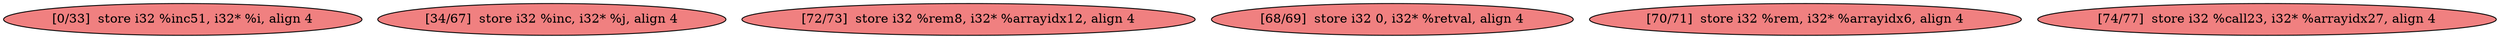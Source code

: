 
digraph G {


node229 [fillcolor=lightcoral,label="[0/33]  store i32 %inc51, i32* %i, align 4",shape=ellipse,style=filled ]
node230 [fillcolor=lightcoral,label="[34/67]  store i32 %inc, i32* %j, align 4",shape=ellipse,style=filled ]
node226 [fillcolor=lightcoral,label="[72/73]  store i32 %rem8, i32* %arrayidx12, align 4",shape=ellipse,style=filled ]
node231 [fillcolor=lightcoral,label="[68/69]  store i32 0, i32* %retval, align 4",shape=ellipse,style=filled ]
node228 [fillcolor=lightcoral,label="[70/71]  store i32 %rem, i32* %arrayidx6, align 4",shape=ellipse,style=filled ]
node227 [fillcolor=lightcoral,label="[74/77]  store i32 %call23, i32* %arrayidx27, align 4",shape=ellipse,style=filled ]



}
